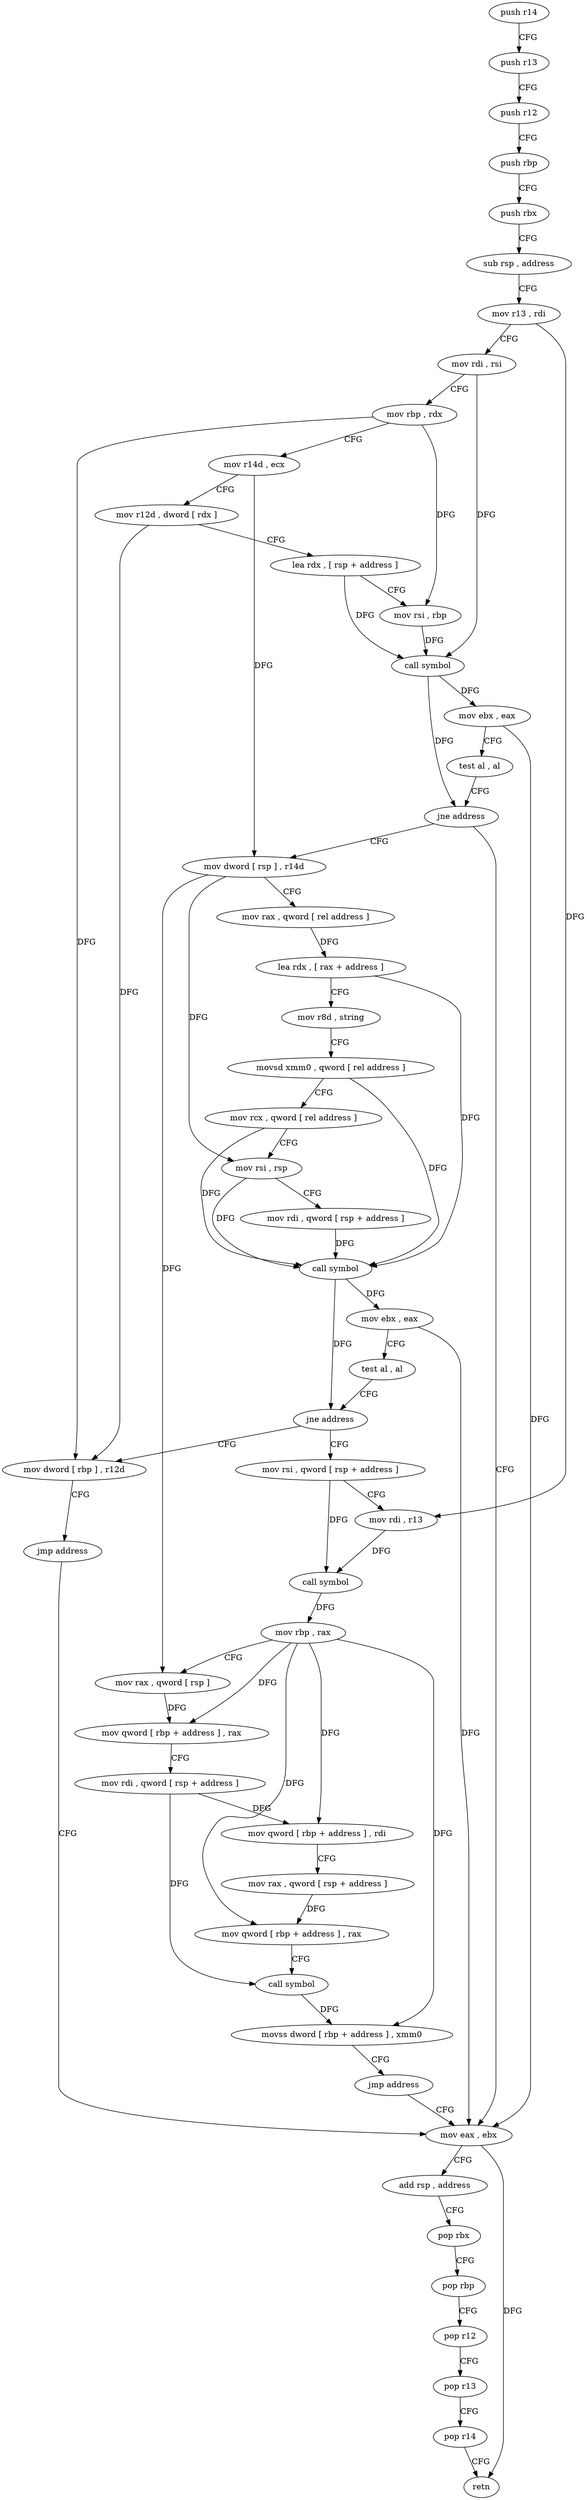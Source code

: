 digraph "func" {
"4245171" [label = "push r14" ]
"4245173" [label = "push r13" ]
"4245175" [label = "push r12" ]
"4245177" [label = "push rbp" ]
"4245178" [label = "push rbx" ]
"4245179" [label = "sub rsp , address" ]
"4245183" [label = "mov r13 , rdi" ]
"4245186" [label = "mov rdi , rsi" ]
"4245189" [label = "mov rbp , rdx" ]
"4245192" [label = "mov r14d , ecx" ]
"4245195" [label = "mov r12d , dword [ rdx ]" ]
"4245198" [label = "lea rdx , [ rsp + address ]" ]
"4245203" [label = "mov rsi , rbp" ]
"4245206" [label = "call symbol" ]
"4245211" [label = "mov ebx , eax" ]
"4245213" [label = "test al , al" ]
"4245215" [label = "jne address" ]
"4245232" [label = "mov dword [ rsp ] , r14d" ]
"4245217" [label = "mov eax , ebx" ]
"4245236" [label = "mov rax , qword [ rel address ]" ]
"4245243" [label = "lea rdx , [ rax + address ]" ]
"4245250" [label = "mov r8d , string" ]
"4245256" [label = "movsd xmm0 , qword [ rel address ]" ]
"4245264" [label = "mov rcx , qword [ rel address ]" ]
"4245271" [label = "mov rsi , rsp" ]
"4245274" [label = "mov rdi , qword [ rsp + address ]" ]
"4245279" [label = "call symbol" ]
"4245284" [label = "mov ebx , eax" ]
"4245286" [label = "test al , al" ]
"4245288" [label = "jne address" ]
"4245296" [label = "mov rsi , qword [ rsp + address ]" ]
"4245290" [label = "mov dword [ rbp ] , r12d" ]
"4245219" [label = "add rsp , address" ]
"4245223" [label = "pop rbx" ]
"4245224" [label = "pop rbp" ]
"4245225" [label = "pop r12" ]
"4245227" [label = "pop r13" ]
"4245229" [label = "pop r14" ]
"4245231" [label = "retn" ]
"4245301" [label = "mov rdi , r13" ]
"4245304" [label = "call symbol" ]
"4245309" [label = "mov rbp , rax" ]
"4245312" [label = "mov rax , qword [ rsp ]" ]
"4245316" [label = "mov qword [ rbp + address ] , rax" ]
"4245320" [label = "mov rdi , qword [ rsp + address ]" ]
"4245325" [label = "mov qword [ rbp + address ] , rdi" ]
"4245329" [label = "mov rax , qword [ rsp + address ]" ]
"4245334" [label = "mov qword [ rbp + address ] , rax" ]
"4245338" [label = "call symbol" ]
"4245343" [label = "movss dword [ rbp + address ] , xmm0" ]
"4245348" [label = "jmp address" ]
"4245294" [label = "jmp address" ]
"4245171" -> "4245173" [ label = "CFG" ]
"4245173" -> "4245175" [ label = "CFG" ]
"4245175" -> "4245177" [ label = "CFG" ]
"4245177" -> "4245178" [ label = "CFG" ]
"4245178" -> "4245179" [ label = "CFG" ]
"4245179" -> "4245183" [ label = "CFG" ]
"4245183" -> "4245186" [ label = "CFG" ]
"4245183" -> "4245301" [ label = "DFG" ]
"4245186" -> "4245189" [ label = "CFG" ]
"4245186" -> "4245206" [ label = "DFG" ]
"4245189" -> "4245192" [ label = "CFG" ]
"4245189" -> "4245203" [ label = "DFG" ]
"4245189" -> "4245290" [ label = "DFG" ]
"4245192" -> "4245195" [ label = "CFG" ]
"4245192" -> "4245232" [ label = "DFG" ]
"4245195" -> "4245198" [ label = "CFG" ]
"4245195" -> "4245290" [ label = "DFG" ]
"4245198" -> "4245203" [ label = "CFG" ]
"4245198" -> "4245206" [ label = "DFG" ]
"4245203" -> "4245206" [ label = "DFG" ]
"4245206" -> "4245211" [ label = "DFG" ]
"4245206" -> "4245215" [ label = "DFG" ]
"4245211" -> "4245213" [ label = "CFG" ]
"4245211" -> "4245217" [ label = "DFG" ]
"4245213" -> "4245215" [ label = "CFG" ]
"4245215" -> "4245232" [ label = "CFG" ]
"4245215" -> "4245217" [ label = "CFG" ]
"4245232" -> "4245236" [ label = "CFG" ]
"4245232" -> "4245312" [ label = "DFG" ]
"4245232" -> "4245271" [ label = "DFG" ]
"4245217" -> "4245219" [ label = "CFG" ]
"4245217" -> "4245231" [ label = "DFG" ]
"4245236" -> "4245243" [ label = "DFG" ]
"4245243" -> "4245250" [ label = "CFG" ]
"4245243" -> "4245279" [ label = "DFG" ]
"4245250" -> "4245256" [ label = "CFG" ]
"4245256" -> "4245264" [ label = "CFG" ]
"4245256" -> "4245279" [ label = "DFG" ]
"4245264" -> "4245271" [ label = "CFG" ]
"4245264" -> "4245279" [ label = "DFG" ]
"4245271" -> "4245274" [ label = "CFG" ]
"4245271" -> "4245279" [ label = "DFG" ]
"4245274" -> "4245279" [ label = "DFG" ]
"4245279" -> "4245284" [ label = "DFG" ]
"4245279" -> "4245288" [ label = "DFG" ]
"4245284" -> "4245286" [ label = "CFG" ]
"4245284" -> "4245217" [ label = "DFG" ]
"4245286" -> "4245288" [ label = "CFG" ]
"4245288" -> "4245296" [ label = "CFG" ]
"4245288" -> "4245290" [ label = "CFG" ]
"4245296" -> "4245301" [ label = "CFG" ]
"4245296" -> "4245304" [ label = "DFG" ]
"4245290" -> "4245294" [ label = "CFG" ]
"4245219" -> "4245223" [ label = "CFG" ]
"4245223" -> "4245224" [ label = "CFG" ]
"4245224" -> "4245225" [ label = "CFG" ]
"4245225" -> "4245227" [ label = "CFG" ]
"4245227" -> "4245229" [ label = "CFG" ]
"4245229" -> "4245231" [ label = "CFG" ]
"4245301" -> "4245304" [ label = "DFG" ]
"4245304" -> "4245309" [ label = "DFG" ]
"4245309" -> "4245312" [ label = "CFG" ]
"4245309" -> "4245316" [ label = "DFG" ]
"4245309" -> "4245325" [ label = "DFG" ]
"4245309" -> "4245334" [ label = "DFG" ]
"4245309" -> "4245343" [ label = "DFG" ]
"4245312" -> "4245316" [ label = "DFG" ]
"4245316" -> "4245320" [ label = "CFG" ]
"4245320" -> "4245325" [ label = "DFG" ]
"4245320" -> "4245338" [ label = "DFG" ]
"4245325" -> "4245329" [ label = "CFG" ]
"4245329" -> "4245334" [ label = "DFG" ]
"4245334" -> "4245338" [ label = "CFG" ]
"4245338" -> "4245343" [ label = "DFG" ]
"4245343" -> "4245348" [ label = "CFG" ]
"4245348" -> "4245217" [ label = "CFG" ]
"4245294" -> "4245217" [ label = "CFG" ]
}
